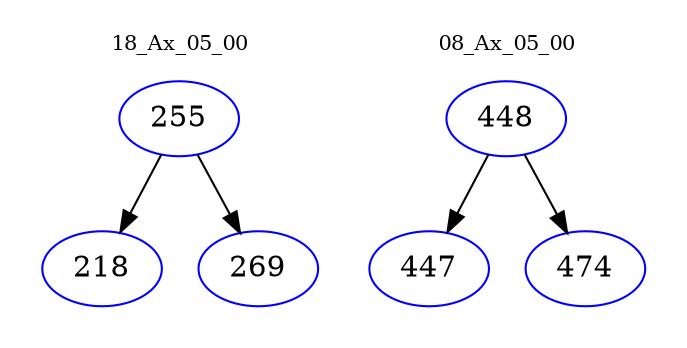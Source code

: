 digraph{
subgraph cluster_0 {
color = white
label = "18_Ax_05_00";
fontsize=10;
T0_255 [label="255", color="blue"]
T0_255 -> T0_218 [color="black"]
T0_218 [label="218", color="blue"]
T0_255 -> T0_269 [color="black"]
T0_269 [label="269", color="blue"]
}
subgraph cluster_1 {
color = white
label = "08_Ax_05_00";
fontsize=10;
T1_448 [label="448", color="blue"]
T1_448 -> T1_447 [color="black"]
T1_447 [label="447", color="blue"]
T1_448 -> T1_474 [color="black"]
T1_474 [label="474", color="blue"]
}
}
